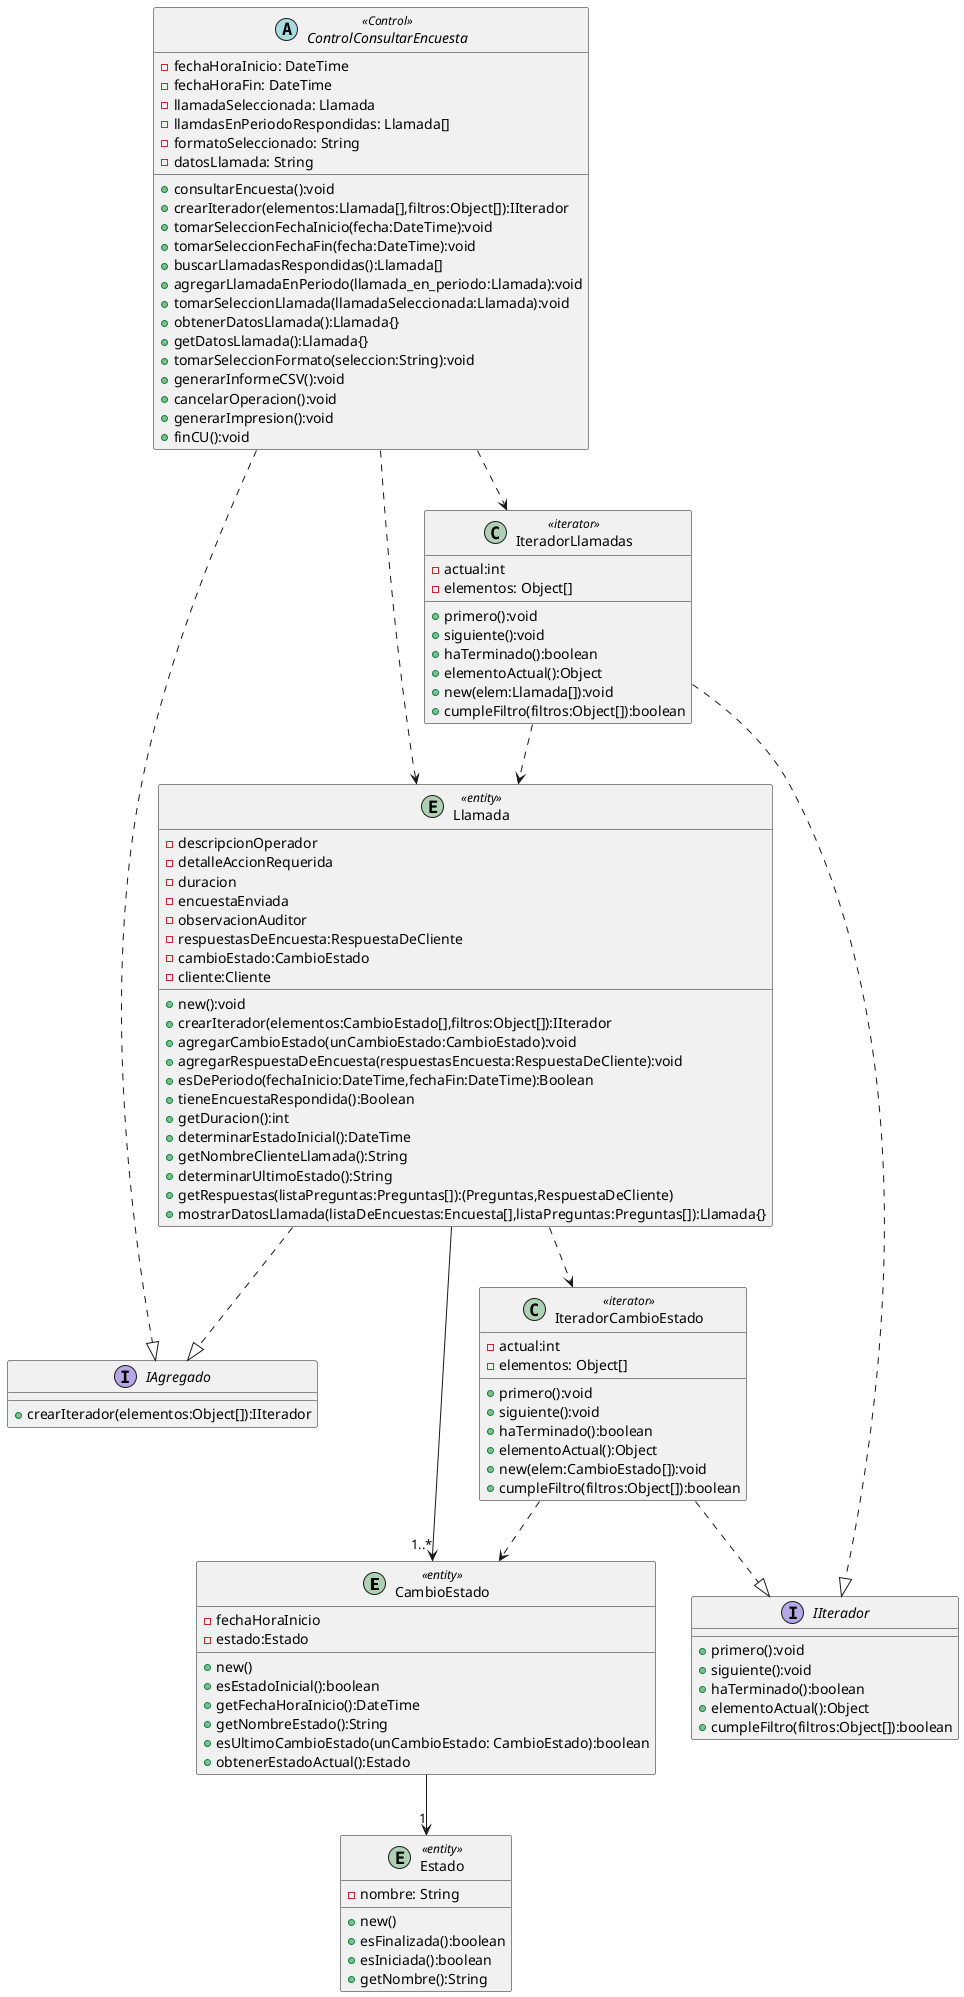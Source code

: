 @startuml

entity CambioEstado <<entity>>{
-fechaHoraInicio
-estado:Estado

+new()
+esEstadoInicial():boolean
+getFechaHoraInicio():DateTime
+getNombreEstado():String
+esUltimoCambioEstado(unCambioEstado: CambioEstado):boolean
+obtenerEstadoActual():Estado
}

entity Estado <<entity>>{
-nombre: String

+new()
+esFinalizada():boolean
+esIniciada():boolean
+getNombre():String
}
interface IAgregado{
    + crearIterador(elementos:Object[]):IIterador
}

interface IIterador{
    + primero():void
    + siguiente():void
    + haTerminado():boolean
    + elementoActual():Object
    + cumpleFiltro(filtros:Object[]):boolean
}
class IteradorLlamadas<<iterator>>{
  - actual:int
  - elementos: Object[]

  + primero():void
  + siguiente():void
  + haTerminado():boolean
  + elementoActual():Object
  + new(elem:Llamada[]):void
  + cumpleFiltro(filtros:Object[]):boolean
}

class IteradorCambioEstado<<iterator>>{
  - actual:int
  - elementos: Object[]

  + primero():void
  + siguiente():void
  + haTerminado():boolean
  + elementoActual():Object
  + new(elem:CambioEstado[]):void
  + cumpleFiltro(filtros:Object[]):boolean
}


entity Llamada <<entity>> {
- descripcionOperador
- detalleAccionRequerida
-duracion
-encuestaEnviada
-observacionAuditor
-respuestasDeEncuesta:RespuestaDeCliente
-cambioEstado:CambioEstado
-cliente:Cliente
+new():void
+crearIterador(elementos:CambioEstado[],filtros:Object[]):IIterador
+agregarCambioEstado(unCambioEstado:CambioEstado):void
+agregarRespuestaDeEncuesta(respuestasEncuesta:RespuestaDeCliente):void
+esDePeriodo(fechaInicio:DateTime,fechaFin:DateTime):Boolean
+tieneEncuestaRespondida():Boolean
+getDuracion():int
+determinarEstadoInicial():DateTime
+getNombreClienteLlamada():String
+determinarUltimoEstado():String
+getRespuestas(listaPreguntas:Preguntas[]):(Preguntas,RespuestaDeCliente)
+mostrarDatosLlamada(listaDeEncuestas:Encuesta[],listaPreguntas:Preguntas[]):Llamada{}

}



abstract ControlConsultarEncuesta<<Control>>{
- fechaHoraInicio: DateTime
- fechaHoraFin: DateTime
- llamadaSeleccionada: Llamada
- llamdasEnPeriodoRespondidas: Llamada[]
- formatoSeleccionado: String
- datosLlamada: String

+consultarEncuesta():void
+crearIterador(elementos:Llamada[],filtros:Object[]):IIterador
+tomarSeleccionFechaInicio(fecha:DateTime):void
+tomarSeleccionFechaFin(fecha:DateTime):void
+buscarLlamadasRespondidas():Llamada[]
+agregarLlamadaEnPeriodo(llamada_en_periodo:Llamada):void
+tomarSeleccionLlamada(llamadaSeleccionada:Llamada):void
+obtenerDatosLlamada():Llamada{}
+getDatosLlamada():Llamada{}
+tomarSeleccionFormato(seleccion:String):void
+generarInformeCSV():void
+cancelarOperacion():void
+generarImpresion():void
+finCU():void
}
CambioEstado-->"1"Estado
IteradorLlamadas ..> Llamada
IteradorCambioEstado ..> CambioEstado
Llamada -->"1..*"CambioEstado



IteradorLlamadas ..|> IIterador
IteradorCambioEstado ..|> IIterador
ControlConsultarEncuesta ..|> IAgregado
Llamada ..|> IAgregado
ControlConsultarEncuesta ..> IteradorLlamadas
Llamada ..> IteradorCambioEstado

ControlConsultarEncuesta ..> Llamada



@enduml
